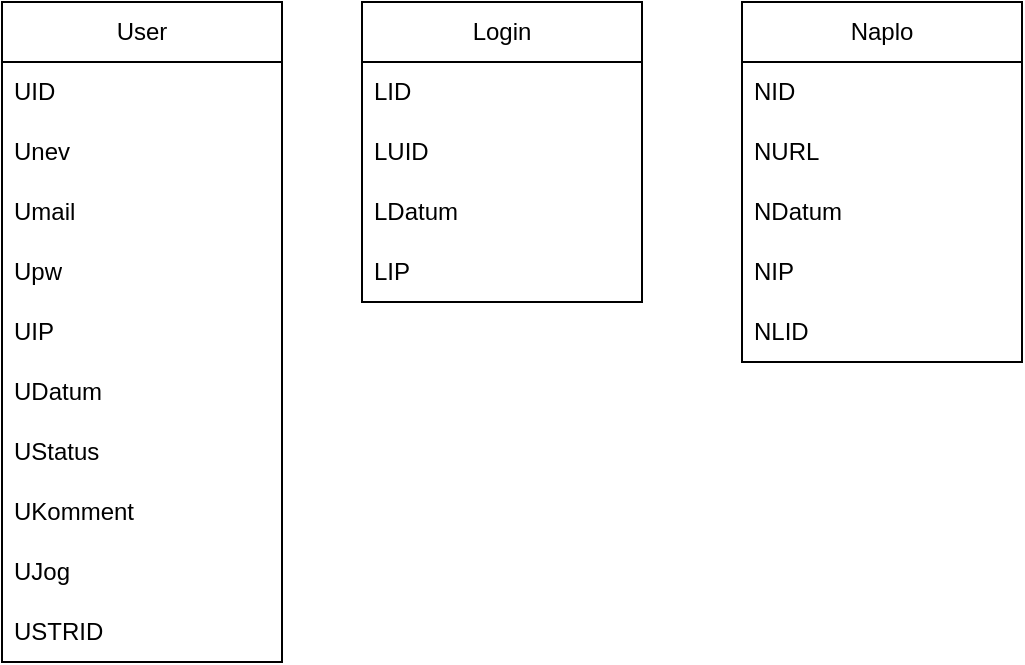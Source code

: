 <mxfile version="22.0.3" type="device">
  <diagram name="Page-1" id="efa7a0a1-bf9b-a30e-e6df-94a7791c09e9">
    <mxGraphModel dx="1206" dy="809" grid="1" gridSize="10" guides="1" tooltips="1" connect="1" arrows="1" fold="1" page="1" pageScale="1" pageWidth="826" pageHeight="1169" background="none" math="0" shadow="0">
      <root>
        <mxCell id="0" />
        <mxCell id="1" parent="0" />
        <mxCell id="dKZCVHdeJUjP6o960ku_-114" value="User" style="swimlane;fontStyle=0;childLayout=stackLayout;horizontal=1;startSize=30;horizontalStack=0;resizeParent=1;resizeParentMax=0;resizeLast=0;collapsible=1;marginBottom=0;whiteSpace=wrap;html=1;" parent="1" vertex="1">
          <mxGeometry x="20" y="10" width="140" height="330" as="geometry">
            <mxRectangle x="10" y="10" width="60" height="30" as="alternateBounds" />
          </mxGeometry>
        </mxCell>
        <mxCell id="dKZCVHdeJUjP6o960ku_-115" value="UID" style="text;strokeColor=none;fillColor=none;align=left;verticalAlign=middle;spacingLeft=4;spacingRight=4;overflow=hidden;points=[[0,0.5],[1,0.5]];portConstraint=eastwest;rotatable=0;whiteSpace=wrap;html=1;" parent="dKZCVHdeJUjP6o960ku_-114" vertex="1">
          <mxGeometry y="30" width="140" height="30" as="geometry" />
        </mxCell>
        <mxCell id="dKZCVHdeJUjP6o960ku_-116" value="Unev" style="text;strokeColor=none;fillColor=none;align=left;verticalAlign=middle;spacingLeft=4;spacingRight=4;overflow=hidden;points=[[0,0.5],[1,0.5]];portConstraint=eastwest;rotatable=0;whiteSpace=wrap;html=1;" parent="dKZCVHdeJUjP6o960ku_-114" vertex="1">
          <mxGeometry y="60" width="140" height="30" as="geometry" />
        </mxCell>
        <mxCell id="dKZCVHdeJUjP6o960ku_-117" value="Umail" style="text;strokeColor=none;fillColor=none;align=left;verticalAlign=middle;spacingLeft=4;spacingRight=4;overflow=hidden;points=[[0,0.5],[1,0.5]];portConstraint=eastwest;rotatable=0;whiteSpace=wrap;html=1;" parent="dKZCVHdeJUjP6o960ku_-114" vertex="1">
          <mxGeometry y="90" width="140" height="30" as="geometry" />
        </mxCell>
        <mxCell id="dKZCVHdeJUjP6o960ku_-118" value="Upw" style="text;strokeColor=none;fillColor=none;align=left;verticalAlign=middle;spacingLeft=4;spacingRight=4;overflow=hidden;points=[[0,0.5],[1,0.5]];portConstraint=eastwest;rotatable=0;whiteSpace=wrap;html=1;" parent="dKZCVHdeJUjP6o960ku_-114" vertex="1">
          <mxGeometry y="120" width="140" height="30" as="geometry" />
        </mxCell>
        <mxCell id="dKZCVHdeJUjP6o960ku_-119" value="UIP" style="text;strokeColor=none;fillColor=none;align=left;verticalAlign=middle;spacingLeft=4;spacingRight=4;overflow=hidden;points=[[0,0.5],[1,0.5]];portConstraint=eastwest;rotatable=0;whiteSpace=wrap;html=1;" parent="dKZCVHdeJUjP6o960ku_-114" vertex="1">
          <mxGeometry y="150" width="140" height="30" as="geometry" />
        </mxCell>
        <mxCell id="dKZCVHdeJUjP6o960ku_-120" value="UDatum" style="text;strokeColor=none;fillColor=none;align=left;verticalAlign=middle;spacingLeft=4;spacingRight=4;overflow=hidden;points=[[0,0.5],[1,0.5]];portConstraint=eastwest;rotatable=0;whiteSpace=wrap;html=1;" parent="dKZCVHdeJUjP6o960ku_-114" vertex="1">
          <mxGeometry y="180" width="140" height="30" as="geometry" />
        </mxCell>
        <mxCell id="dKZCVHdeJUjP6o960ku_-121" value="UStatus" style="text;strokeColor=none;fillColor=none;align=left;verticalAlign=middle;spacingLeft=4;spacingRight=4;overflow=hidden;points=[[0,0.5],[1,0.5]];portConstraint=eastwest;rotatable=0;whiteSpace=wrap;html=1;" parent="dKZCVHdeJUjP6o960ku_-114" vertex="1">
          <mxGeometry y="210" width="140" height="30" as="geometry" />
        </mxCell>
        <mxCell id="dKZCVHdeJUjP6o960ku_-122" value="UKomment" style="text;strokeColor=none;fillColor=none;align=left;verticalAlign=middle;spacingLeft=4;spacingRight=4;overflow=hidden;points=[[0,0.5],[1,0.5]];portConstraint=eastwest;rotatable=0;whiteSpace=wrap;html=1;" parent="dKZCVHdeJUjP6o960ku_-114" vertex="1">
          <mxGeometry y="240" width="140" height="30" as="geometry" />
        </mxCell>
        <mxCell id="dKZCVHdeJUjP6o960ku_-136" value="UJog" style="text;strokeColor=none;fillColor=none;align=left;verticalAlign=middle;spacingLeft=4;spacingRight=4;overflow=hidden;points=[[0,0.5],[1,0.5]];portConstraint=eastwest;rotatable=0;whiteSpace=wrap;html=1;" parent="dKZCVHdeJUjP6o960ku_-114" vertex="1">
          <mxGeometry y="270" width="140" height="30" as="geometry" />
        </mxCell>
        <mxCell id="dKZCVHdeJUjP6o960ku_-135" value="USTRID" style="text;strokeColor=none;fillColor=none;align=left;verticalAlign=middle;spacingLeft=4;spacingRight=4;overflow=hidden;points=[[0,0.5],[1,0.5]];portConstraint=eastwest;rotatable=0;whiteSpace=wrap;html=1;" parent="dKZCVHdeJUjP6o960ku_-114" vertex="1">
          <mxGeometry y="300" width="140" height="30" as="geometry" />
        </mxCell>
        <mxCell id="dKZCVHdeJUjP6o960ku_-123" value="Login" style="swimlane;fontStyle=0;childLayout=stackLayout;horizontal=1;startSize=30;horizontalStack=0;resizeParent=1;resizeParentMax=0;resizeLast=0;collapsible=1;marginBottom=0;whiteSpace=wrap;html=1;" parent="1" vertex="1">
          <mxGeometry x="200" y="10" width="140" height="150" as="geometry" />
        </mxCell>
        <mxCell id="dKZCVHdeJUjP6o960ku_-124" value="LID" style="text;strokeColor=none;fillColor=none;align=left;verticalAlign=middle;spacingLeft=4;spacingRight=4;overflow=hidden;points=[[0,0.5],[1,0.5]];portConstraint=eastwest;rotatable=0;whiteSpace=wrap;html=1;" parent="dKZCVHdeJUjP6o960ku_-123" vertex="1">
          <mxGeometry y="30" width="140" height="30" as="geometry" />
        </mxCell>
        <mxCell id="dKZCVHdeJUjP6o960ku_-125" value="LUID" style="text;strokeColor=none;fillColor=none;align=left;verticalAlign=middle;spacingLeft=4;spacingRight=4;overflow=hidden;points=[[0,0.5],[1,0.5]];portConstraint=eastwest;rotatable=0;whiteSpace=wrap;html=1;" parent="dKZCVHdeJUjP6o960ku_-123" vertex="1">
          <mxGeometry y="60" width="140" height="30" as="geometry" />
        </mxCell>
        <mxCell id="dKZCVHdeJUjP6o960ku_-126" value="LDatum" style="text;strokeColor=none;fillColor=none;align=left;verticalAlign=middle;spacingLeft=4;spacingRight=4;overflow=hidden;points=[[0,0.5],[1,0.5]];portConstraint=eastwest;rotatable=0;whiteSpace=wrap;html=1;" parent="dKZCVHdeJUjP6o960ku_-123" vertex="1">
          <mxGeometry y="90" width="140" height="30" as="geometry" />
        </mxCell>
        <mxCell id="dKZCVHdeJUjP6o960ku_-127" value="LIP" style="text;strokeColor=none;fillColor=none;align=left;verticalAlign=middle;spacingLeft=4;spacingRight=4;overflow=hidden;points=[[0,0.5],[1,0.5]];portConstraint=eastwest;rotatable=0;whiteSpace=wrap;html=1;" parent="dKZCVHdeJUjP6o960ku_-123" vertex="1">
          <mxGeometry y="120" width="140" height="30" as="geometry" />
        </mxCell>
        <mxCell id="dKZCVHdeJUjP6o960ku_-129" value="Naplo" style="swimlane;fontStyle=0;childLayout=stackLayout;horizontal=1;startSize=30;horizontalStack=0;resizeParent=1;resizeParentMax=0;resizeLast=0;collapsible=1;marginBottom=0;whiteSpace=wrap;html=1;" parent="1" vertex="1">
          <mxGeometry x="390" y="10" width="140" height="180" as="geometry" />
        </mxCell>
        <mxCell id="dKZCVHdeJUjP6o960ku_-130" value="NID" style="text;strokeColor=none;fillColor=none;align=left;verticalAlign=middle;spacingLeft=4;spacingRight=4;overflow=hidden;points=[[0,0.5],[1,0.5]];portConstraint=eastwest;rotatable=0;whiteSpace=wrap;html=1;" parent="dKZCVHdeJUjP6o960ku_-129" vertex="1">
          <mxGeometry y="30" width="140" height="30" as="geometry" />
        </mxCell>
        <mxCell id="dKZCVHdeJUjP6o960ku_-131" value="NURL" style="text;strokeColor=none;fillColor=none;align=left;verticalAlign=middle;spacingLeft=4;spacingRight=4;overflow=hidden;points=[[0,0.5],[1,0.5]];portConstraint=eastwest;rotatable=0;whiteSpace=wrap;html=1;" parent="dKZCVHdeJUjP6o960ku_-129" vertex="1">
          <mxGeometry y="60" width="140" height="30" as="geometry" />
        </mxCell>
        <mxCell id="dKZCVHdeJUjP6o960ku_-132" value="NDatum" style="text;strokeColor=none;fillColor=none;align=left;verticalAlign=middle;spacingLeft=4;spacingRight=4;overflow=hidden;points=[[0,0.5],[1,0.5]];portConstraint=eastwest;rotatable=0;whiteSpace=wrap;html=1;" parent="dKZCVHdeJUjP6o960ku_-129" vertex="1">
          <mxGeometry y="90" width="140" height="30" as="geometry" />
        </mxCell>
        <mxCell id="dKZCVHdeJUjP6o960ku_-133" value="NIP" style="text;strokeColor=none;fillColor=none;align=left;verticalAlign=middle;spacingLeft=4;spacingRight=4;overflow=hidden;points=[[0,0.5],[1,0.5]];portConstraint=eastwest;rotatable=0;whiteSpace=wrap;html=1;" parent="dKZCVHdeJUjP6o960ku_-129" vertex="1">
          <mxGeometry y="120" width="140" height="30" as="geometry" />
        </mxCell>
        <mxCell id="dKZCVHdeJUjP6o960ku_-134" value="NLID" style="text;strokeColor=none;fillColor=none;align=left;verticalAlign=middle;spacingLeft=4;spacingRight=4;overflow=hidden;points=[[0,0.5],[1,0.5]];portConstraint=eastwest;rotatable=0;whiteSpace=wrap;html=1;" parent="dKZCVHdeJUjP6o960ku_-129" vertex="1">
          <mxGeometry y="150" width="140" height="30" as="geometry" />
        </mxCell>
      </root>
    </mxGraphModel>
  </diagram>
</mxfile>
